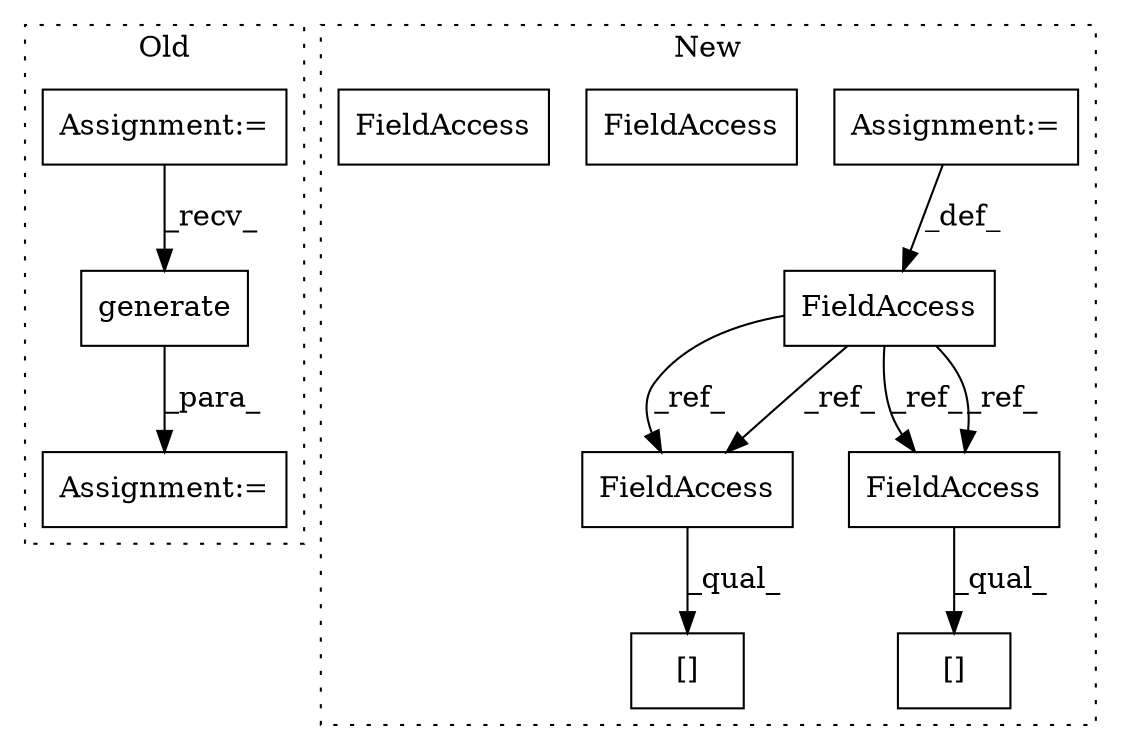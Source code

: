digraph G {
subgraph cluster0 {
1 [label="generate" a="32" s="8321" l="10" shape="box"];
3 [label="Assignment:=" a="7" s="8266" l="7" shape="box"];
9 [label="Assignment:=" a="7" s="8192" l="1" shape="box"];
label = "Old";
style="dotted";
}
subgraph cluster1 {
2 [label="[]" a="2" s="8741,8754" l="12,1" shape="box"];
4 [label="Assignment:=" a="7" s="8504" l="1" shape="box"];
5 [label="[]" a="2" s="8683,8696" l="12,1" shape="box"];
6 [label="FieldAccess" a="22" s="8741" l="11" shape="box"];
7 [label="FieldAccess" a="22" s="8683" l="11" shape="box"];
8 [label="FieldAccess" a="22" s="8493" l="11" shape="box"];
10 [label="FieldAccess" a="22" s="8741" l="11" shape="box"];
11 [label="FieldAccess" a="22" s="8683" l="11" shape="box"];
label = "New";
style="dotted";
}
1 -> 3 [label="_para_"];
4 -> 8 [label="_def_"];
8 -> 10 [label="_ref_"];
8 -> 10 [label="_ref_"];
8 -> 11 [label="_ref_"];
8 -> 11 [label="_ref_"];
9 -> 1 [label="_recv_"];
10 -> 2 [label="_qual_"];
11 -> 5 [label="_qual_"];
}